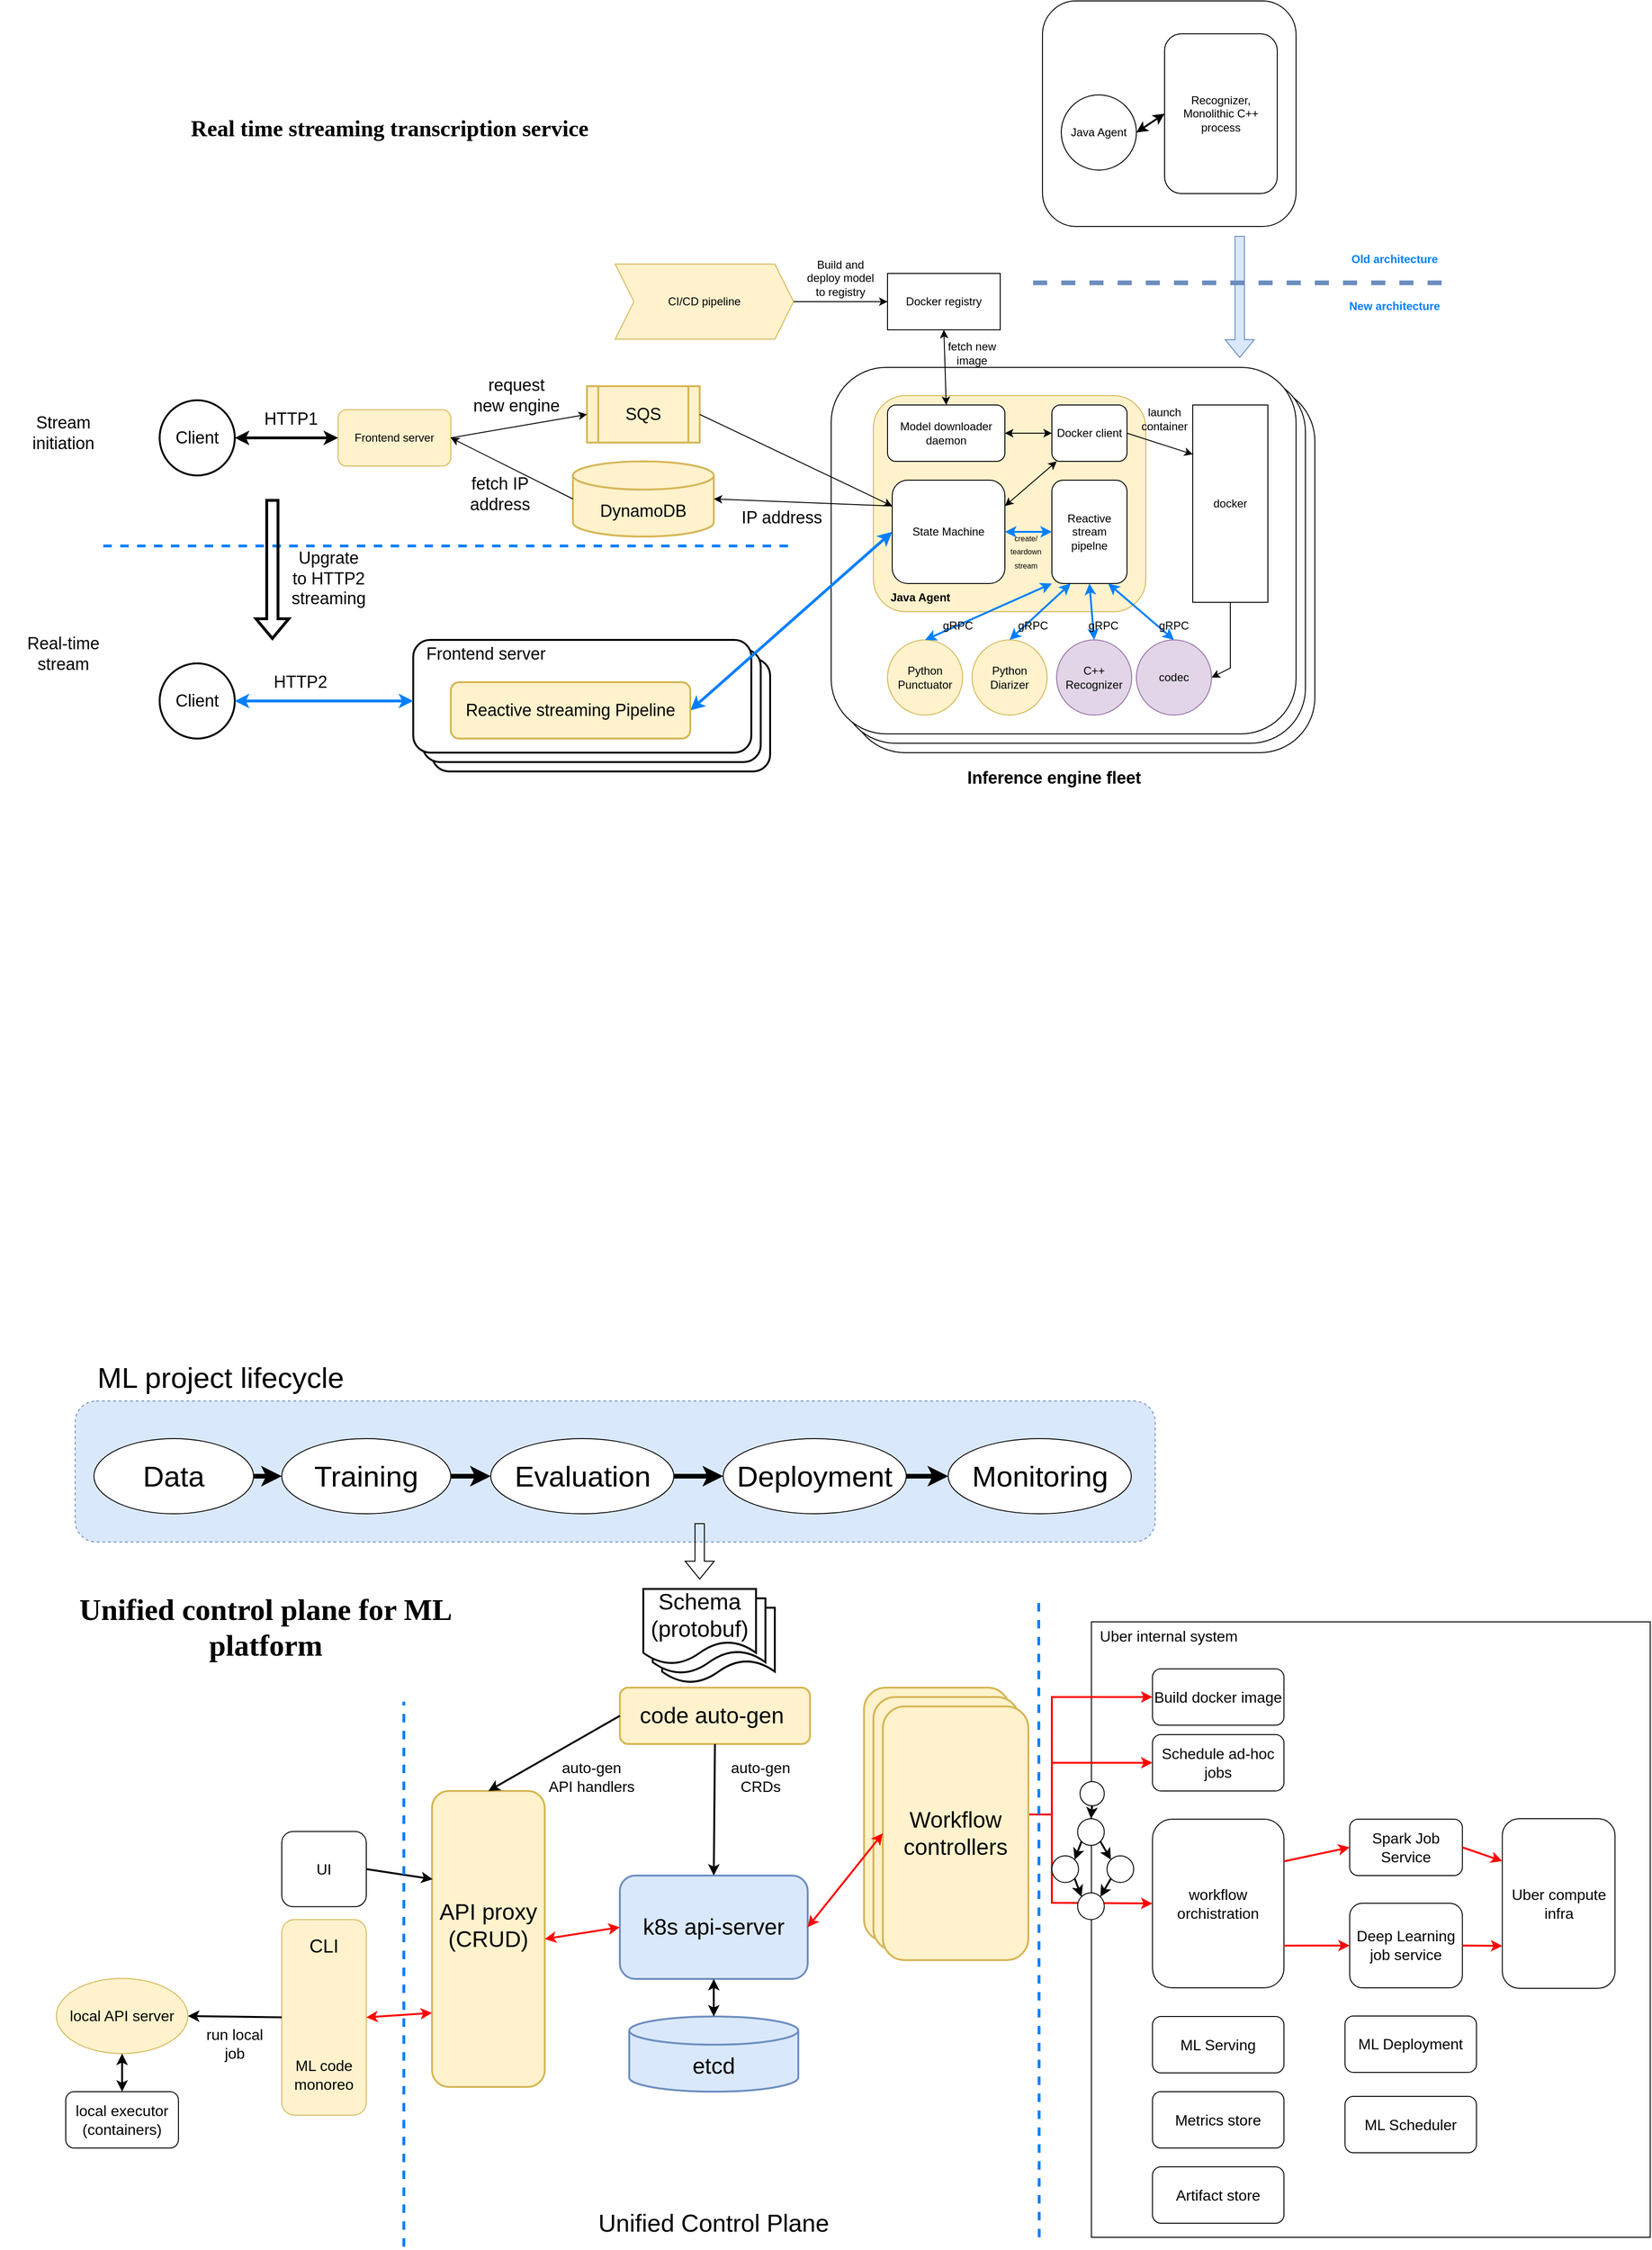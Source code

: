 <mxfile version="16.5.6" type="github">
  <diagram id="EUEqFlCZV4Rz1TmMoUkc" name="Page-1">
    <mxGraphModel dx="2090" dy="1769" grid="1" gridSize="10" guides="1" tooltips="1" connect="1" arrows="1" fold="1" page="1" pageScale="1" pageWidth="850" pageHeight="1100" math="0" shadow="0">
      <root>
        <mxCell id="0" />
        <mxCell id="1" parent="0" />
        <mxCell id="DsPuH-aFZ0U-3nG5a9f1-22" value="" style="rounded=1;whiteSpace=wrap;html=1;fontSize=31;dashed=1;fillColor=#dae8fc;strokeColor=#6c8ebf;" vertex="1" parent="1">
          <mxGeometry x="-440" y="1310" width="1150" height="150" as="geometry" />
        </mxCell>
        <mxCell id="zjX0TIYur_jvpMQG9Fae-106" value="" style="rounded=0;whiteSpace=wrap;html=1;fontSize=16;fontColor=#000000;strokeWidth=1;" parent="1" vertex="1">
          <mxGeometry x="642.12" y="1545" width="595" height="655" as="geometry" />
        </mxCell>
        <mxCell id="zjX0TIYur_jvpMQG9Fae-154" value="Deep Learning job service" style="rounded=1;whiteSpace=wrap;html=1;fontSize=16;fontColor=#000000;strokeWidth=1;" parent="1" vertex="1">
          <mxGeometry x="917.12" y="1844.47" width="120" height="90" as="geometry" />
        </mxCell>
        <mxCell id="zjX0TIYur_jvpMQG9Fae-109" value="workflow orchistration" style="rounded=1;whiteSpace=wrap;html=1;fontSize=16;fontColor=#000000;strokeWidth=1;" parent="1" vertex="1">
          <mxGeometry x="707.12" y="1755" width="140" height="179.47" as="geometry" />
        </mxCell>
        <mxCell id="zjX0TIYur_jvpMQG9Fae-98" value="" style="shape=document;whiteSpace=wrap;html=1;boundedLbl=1;fontSize=24;fontColor=#000000;strokeWidth=2;" parent="1" vertex="1">
          <mxGeometry x="185" y="1530" width="120" height="80" as="geometry" />
        </mxCell>
        <mxCell id="zjX0TIYur_jvpMQG9Fae-96" value="" style="shape=document;whiteSpace=wrap;html=1;boundedLbl=1;fontSize=24;fontColor=#000000;strokeWidth=2;" parent="1" vertex="1">
          <mxGeometry x="175" y="1520" width="120" height="80" as="geometry" />
        </mxCell>
        <mxCell id="zjX0TIYur_jvpMQG9Fae-93" value="" style="rounded=1;whiteSpace=wrap;html=1;fontSize=24;strokeWidth=2;fillColor=#fff2cc;strokeColor=#d6b656;" parent="1" vertex="1">
          <mxGeometry x="140" y="1615" width="202.5" height="60" as="geometry" />
        </mxCell>
        <mxCell id="zjX0TIYur_jvpMQG9Fae-77" value="" style="rounded=1;whiteSpace=wrap;html=1;fontSize=18;fontColor=#000000;strokeWidth=2;" parent="1" vertex="1">
          <mxGeometry x="-60" y="520" width="360" height="120" as="geometry" />
        </mxCell>
        <mxCell id="zjX0TIYur_jvpMQG9Fae-76" value="" style="rounded=1;whiteSpace=wrap;html=1;fontSize=18;fontColor=#000000;strokeWidth=2;" parent="1" vertex="1">
          <mxGeometry x="-70" y="510" width="360" height="120" as="geometry" />
        </mxCell>
        <mxCell id="zjX0TIYur_jvpMQG9Fae-48" value="" style="rounded=1;whiteSpace=wrap;html=1;" parent="1" vertex="1">
          <mxGeometry x="385" y="230" width="495" height="390" as="geometry" />
        </mxCell>
        <mxCell id="zjX0TIYur_jvpMQG9Fae-47" value="" style="rounded=1;whiteSpace=wrap;html=1;" parent="1" vertex="1">
          <mxGeometry x="375" y="220" width="495" height="390" as="geometry" />
        </mxCell>
        <mxCell id="zjX0TIYur_jvpMQG9Fae-21" value="" style="rounded=1;whiteSpace=wrap;html=1;" parent="1" vertex="1">
          <mxGeometry x="365" y="210" width="495" height="390" as="geometry" />
        </mxCell>
        <mxCell id="zjX0TIYur_jvpMQG9Fae-3" value="C++&lt;br&gt;Recognizer" style="ellipse;whiteSpace=wrap;html=1;fillColor=#e1d5e7;strokeColor=#9673a6;" parent="1" vertex="1">
          <mxGeometry x="605" y="500" width="80" height="80" as="geometry" />
        </mxCell>
        <mxCell id="zjX0TIYur_jvpMQG9Fae-4" value="Python&lt;br&gt;Diarizer" style="ellipse;whiteSpace=wrap;html=1;fillColor=#fff2cc;strokeColor=#d6b656;" parent="1" vertex="1">
          <mxGeometry x="515" y="500" width="80" height="80" as="geometry" />
        </mxCell>
        <mxCell id="zjX0TIYur_jvpMQG9Fae-6" value="CI/CD pipeline" style="shape=step;perimeter=stepPerimeter;whiteSpace=wrap;html=1;fixedSize=1;fillColor=#fff2cc;strokeColor=#d6b656;" parent="1" vertex="1">
          <mxGeometry x="135" y="100" width="190" height="80" as="geometry" />
        </mxCell>
        <mxCell id="zjX0TIYur_jvpMQG9Fae-7" value="Docker registry" style="rounded=0;whiteSpace=wrap;html=1;" parent="1" vertex="1">
          <mxGeometry x="425" y="110" width="120" height="60" as="geometry" />
        </mxCell>
        <mxCell id="zjX0TIYur_jvpMQG9Fae-8" value="" style="endArrow=classic;html=1;rounded=0;exitX=1;exitY=0.5;exitDx=0;exitDy=0;entryX=0;entryY=0.5;entryDx=0;entryDy=0;" parent="1" source="zjX0TIYur_jvpMQG9Fae-6" target="zjX0TIYur_jvpMQG9Fae-7" edge="1">
          <mxGeometry width="50" height="50" relative="1" as="geometry">
            <mxPoint x="275" y="460" as="sourcePoint" />
            <mxPoint x="325" y="410" as="targetPoint" />
          </mxGeometry>
        </mxCell>
        <mxCell id="zjX0TIYur_jvpMQG9Fae-9" value="Build and deploy model to registry" style="text;html=1;strokeColor=none;fillColor=none;align=center;verticalAlign=middle;whiteSpace=wrap;rounded=0;" parent="1" vertex="1">
          <mxGeometry x="335" y="100" width="80" height="30" as="geometry" />
        </mxCell>
        <mxCell id="zjX0TIYur_jvpMQG9Fae-10" value="" style="rounded=1;whiteSpace=wrap;html=1;fillColor=#fff2cc;strokeColor=#d6b656;" parent="1" vertex="1">
          <mxGeometry x="410" y="240" width="290" height="230" as="geometry" />
        </mxCell>
        <mxCell id="zjX0TIYur_jvpMQG9Fae-11" value="codec" style="ellipse;whiteSpace=wrap;html=1;fillColor=#e1d5e7;strokeColor=#9673a6;" parent="1" vertex="1">
          <mxGeometry x="690" y="500" width="80" height="80" as="geometry" />
        </mxCell>
        <mxCell id="zjX0TIYur_jvpMQG9Fae-12" value="" style="endArrow=classic;html=1;rounded=0;exitX=0.25;exitY=1;exitDx=0;exitDy=0;entryX=0.5;entryY=0;entryDx=0;entryDy=0;startArrow=classic;startFill=1;strokeColor=#007FFF;strokeWidth=2;" parent="1" source="zjX0TIYur_jvpMQG9Fae-13" target="zjX0TIYur_jvpMQG9Fae-4" edge="1">
          <mxGeometry width="50" height="50" relative="1" as="geometry">
            <mxPoint x="625" y="450" as="sourcePoint" />
            <mxPoint x="400" y="390" as="targetPoint" />
          </mxGeometry>
        </mxCell>
        <mxCell id="zjX0TIYur_jvpMQG9Fae-13" value="Reactive stream pipelne" style="rounded=1;whiteSpace=wrap;html=1;" parent="1" vertex="1">
          <mxGeometry x="600" y="330" width="80" height="110" as="geometry" />
        </mxCell>
        <mxCell id="zjX0TIYur_jvpMQG9Fae-14" value="" style="endArrow=classic;html=1;rounded=0;exitX=0.5;exitY=1;exitDx=0;exitDy=0;entryX=0.5;entryY=0;entryDx=0;entryDy=0;startArrow=classic;startFill=1;strokeColor=#007FFF;strokeWidth=2;" parent="1" source="zjX0TIYur_jvpMQG9Fae-13" target="zjX0TIYur_jvpMQG9Fae-3" edge="1">
          <mxGeometry width="50" height="50" relative="1" as="geometry">
            <mxPoint x="645" y="450" as="sourcePoint" />
            <mxPoint x="400" y="390" as="targetPoint" />
          </mxGeometry>
        </mxCell>
        <mxCell id="zjX0TIYur_jvpMQG9Fae-15" value="" style="endArrow=classic;html=1;rounded=0;exitX=0.75;exitY=1;exitDx=0;exitDy=0;entryX=0.5;entryY=0;entryDx=0;entryDy=0;startArrow=classic;startFill=1;strokeColor=#007FFF;strokeWidth=2;" parent="1" source="zjX0TIYur_jvpMQG9Fae-13" target="zjX0TIYur_jvpMQG9Fae-11" edge="1">
          <mxGeometry width="50" height="50" relative="1" as="geometry">
            <mxPoint x="665" y="450" as="sourcePoint" />
            <mxPoint x="400" y="390" as="targetPoint" />
          </mxGeometry>
        </mxCell>
        <mxCell id="zjX0TIYur_jvpMQG9Fae-16" value="gRPC" style="text;html=1;strokeColor=none;fillColor=none;align=center;verticalAlign=middle;whiteSpace=wrap;rounded=0;" parent="1" vertex="1">
          <mxGeometry x="550" y="470" width="60" height="30" as="geometry" />
        </mxCell>
        <mxCell id="zjX0TIYur_jvpMQG9Fae-17" value="gRPC" style="text;html=1;strokeColor=none;fillColor=none;align=center;verticalAlign=middle;whiteSpace=wrap;rounded=0;" parent="1" vertex="1">
          <mxGeometry x="625" y="470" width="60" height="30" as="geometry" />
        </mxCell>
        <mxCell id="zjX0TIYur_jvpMQG9Fae-18" value="gRPC" style="text;html=1;strokeColor=none;fillColor=none;align=center;verticalAlign=middle;whiteSpace=wrap;rounded=0;" parent="1" vertex="1">
          <mxGeometry x="700" y="470" width="60" height="30" as="geometry" />
        </mxCell>
        <mxCell id="zjX0TIYur_jvpMQG9Fae-19" value="Docker client" style="rounded=1;whiteSpace=wrap;html=1;" parent="1" vertex="1">
          <mxGeometry x="600" y="250" width="80" height="60" as="geometry" />
        </mxCell>
        <mxCell id="zjX0TIYur_jvpMQG9Fae-5" value="Model downloader daemon" style="rounded=1;whiteSpace=wrap;html=1;" parent="1" vertex="1">
          <mxGeometry x="425" y="250" width="125" height="60" as="geometry" />
        </mxCell>
        <mxCell id="zjX0TIYur_jvpMQG9Fae-20" value="" style="endArrow=classic;startArrow=classic;html=1;rounded=0;exitX=0.5;exitY=1;exitDx=0;exitDy=0;entryX=0.5;entryY=0;entryDx=0;entryDy=0;" parent="1" source="zjX0TIYur_jvpMQG9Fae-7" target="zjX0TIYur_jvpMQG9Fae-5" edge="1">
          <mxGeometry width="50" height="50" relative="1" as="geometry">
            <mxPoint x="280" y="380" as="sourcePoint" />
            <mxPoint x="330" y="330" as="targetPoint" />
          </mxGeometry>
        </mxCell>
        <mxCell id="zjX0TIYur_jvpMQG9Fae-22" value="docker" style="rounded=0;whiteSpace=wrap;html=1;" parent="1" vertex="1">
          <mxGeometry x="750" y="250" width="80" height="210" as="geometry" />
        </mxCell>
        <mxCell id="zjX0TIYur_jvpMQG9Fae-23" value="" style="endArrow=classic;html=1;rounded=0;exitX=1;exitY=0.5;exitDx=0;exitDy=0;entryX=0;entryY=0.25;entryDx=0;entryDy=0;" parent="1" source="zjX0TIYur_jvpMQG9Fae-19" target="zjX0TIYur_jvpMQG9Fae-22" edge="1">
          <mxGeometry width="50" height="50" relative="1" as="geometry">
            <mxPoint x="390" y="380" as="sourcePoint" />
            <mxPoint x="440" y="330" as="targetPoint" />
          </mxGeometry>
        </mxCell>
        <mxCell id="zjX0TIYur_jvpMQG9Fae-24" value="State Machine" style="rounded=1;whiteSpace=wrap;html=1;" parent="1" vertex="1">
          <mxGeometry x="430" y="330" width="120" height="110" as="geometry" />
        </mxCell>
        <mxCell id="zjX0TIYur_jvpMQG9Fae-25" value="" style="endArrow=classic;html=1;rounded=0;exitX=0.5;exitY=1;exitDx=0;exitDy=0;entryX=1;entryY=0.5;entryDx=0;entryDy=0;" parent="1" source="zjX0TIYur_jvpMQG9Fae-22" target="zjX0TIYur_jvpMQG9Fae-11" edge="1">
          <mxGeometry width="50" height="50" relative="1" as="geometry">
            <mxPoint x="390" y="500" as="sourcePoint" />
            <mxPoint x="440" y="450" as="targetPoint" />
            <Array as="points">
              <mxPoint x="790" y="530" />
            </Array>
          </mxGeometry>
        </mxCell>
        <mxCell id="zjX0TIYur_jvpMQG9Fae-26" value="fetch new image" style="text;html=1;strokeColor=none;fillColor=none;align=center;verticalAlign=middle;whiteSpace=wrap;rounded=0;" parent="1" vertex="1">
          <mxGeometry x="480" y="180" width="70" height="30" as="geometry" />
        </mxCell>
        <mxCell id="zjX0TIYur_jvpMQG9Fae-28" value="Frontend server" style="rounded=1;whiteSpace=wrap;html=1;fillColor=#fff2cc;strokeColor=#d6b656;" parent="1" vertex="1">
          <mxGeometry x="-160" y="255" width="120" height="60" as="geometry" />
        </mxCell>
        <mxCell id="zjX0TIYur_jvpMQG9Fae-30" value="" style="endArrow=classic;startArrow=classic;html=1;rounded=0;exitX=1;exitY=0.5;exitDx=0;exitDy=0;strokeColor=#007FFF;strokeWidth=2;" parent="1" source="zjX0TIYur_jvpMQG9Fae-24" target="zjX0TIYur_jvpMQG9Fae-13" edge="1">
          <mxGeometry width="50" height="50" relative="1" as="geometry">
            <mxPoint x="390" y="370" as="sourcePoint" />
            <mxPoint x="440" y="320" as="targetPoint" />
          </mxGeometry>
        </mxCell>
        <mxCell id="zjX0TIYur_jvpMQG9Fae-31" value="&lt;font style=&quot;font-size: 8px&quot;&gt;create/&lt;br&gt;teardown stream&lt;/font&gt;" style="text;html=1;strokeColor=none;fillColor=none;align=center;verticalAlign=middle;whiteSpace=wrap;rounded=0;" parent="1" vertex="1">
          <mxGeometry x="555" y="390" width="35" height="30" as="geometry" />
        </mxCell>
        <mxCell id="zjX0TIYur_jvpMQG9Fae-32" value="launch container" style="text;html=1;strokeColor=none;fillColor=none;align=center;verticalAlign=middle;whiteSpace=wrap;rounded=0;fontSize=12;" parent="1" vertex="1">
          <mxGeometry x="690" y="250" width="60" height="30" as="geometry" />
        </mxCell>
        <mxCell id="zjX0TIYur_jvpMQG9Fae-33" value="" style="endArrow=classic;startArrow=classic;html=1;rounded=0;fontSize=12;exitX=1;exitY=0.5;exitDx=0;exitDy=0;entryX=0;entryY=0.5;entryDx=0;entryDy=0;" parent="1" source="zjX0TIYur_jvpMQG9Fae-5" target="zjX0TIYur_jvpMQG9Fae-19" edge="1">
          <mxGeometry width="50" height="50" relative="1" as="geometry">
            <mxPoint x="550" y="390" as="sourcePoint" />
            <mxPoint x="600" y="340" as="targetPoint" />
          </mxGeometry>
        </mxCell>
        <mxCell id="zjX0TIYur_jvpMQG9Fae-34" value="" style="rounded=1;whiteSpace=wrap;html=1;fontSize=12;" parent="1" vertex="1">
          <mxGeometry x="590" y="-180" width="270" height="240" as="geometry" />
        </mxCell>
        <mxCell id="zjX0TIYur_jvpMQG9Fae-35" value="Java Agent" style="ellipse;whiteSpace=wrap;html=1;aspect=fixed;fontSize=12;" parent="1" vertex="1">
          <mxGeometry x="610" y="-80" width="80" height="80" as="geometry" />
        </mxCell>
        <mxCell id="zjX0TIYur_jvpMQG9Fae-36" value="Recognizer, Monolithic C++ process" style="rounded=1;whiteSpace=wrap;html=1;fontSize=12;" parent="1" vertex="1">
          <mxGeometry x="720" y="-145" width="120" height="170" as="geometry" />
        </mxCell>
        <mxCell id="zjX0TIYur_jvpMQG9Fae-37" value="" style="shape=flexArrow;endArrow=classic;html=1;rounded=0;fontSize=12;fillColor=#dae8fc;strokeColor=#6c8ebf;" parent="1" edge="1">
          <mxGeometry width="50" height="50" relative="1" as="geometry">
            <mxPoint x="800" y="70" as="sourcePoint" />
            <mxPoint x="800" y="200" as="targetPoint" />
          </mxGeometry>
        </mxCell>
        <mxCell id="zjX0TIYur_jvpMQG9Fae-38" value="Old architecture" style="text;html=1;strokeColor=none;fillColor=none;align=center;verticalAlign=middle;whiteSpace=wrap;rounded=0;fontSize=12;fontColor=#007FFF;fontStyle=1" parent="1" vertex="1">
          <mxGeometry x="900" y="80" width="130" height="30" as="geometry" />
        </mxCell>
        <mxCell id="zjX0TIYur_jvpMQG9Fae-39" value="" style="endArrow=none;dashed=1;html=1;rounded=0;fontSize=12;fillColor=#dae8fc;strokeColor=#6c8ebf;strokeWidth=5;" parent="1" edge="1">
          <mxGeometry width="50" height="50" relative="1" as="geometry">
            <mxPoint x="580" y="120" as="sourcePoint" />
            <mxPoint x="1030" y="120" as="targetPoint" />
          </mxGeometry>
        </mxCell>
        <mxCell id="zjX0TIYur_jvpMQG9Fae-40" value="New architecture" style="text;html=1;strokeColor=none;fillColor=none;align=center;verticalAlign=middle;whiteSpace=wrap;rounded=0;fontSize=12;fontColor=#007FFF;fontStyle=1" parent="1" vertex="1">
          <mxGeometry x="900" y="130" width="130" height="30" as="geometry" />
        </mxCell>
        <mxCell id="zjX0TIYur_jvpMQG9Fae-43" value="Java Agent" style="text;html=1;strokeColor=none;fillColor=none;align=center;verticalAlign=middle;whiteSpace=wrap;rounded=0;fontSize=12;fontColor=#000000;fontStyle=1" parent="1" vertex="1">
          <mxGeometry x="415" y="440" width="90" height="30" as="geometry" />
        </mxCell>
        <mxCell id="zjX0TIYur_jvpMQG9Fae-44" value="" style="endArrow=classic;startArrow=classic;html=1;rounded=0;fontSize=12;fontColor=#007FFF;strokeWidth=2;exitX=0;exitY=0.5;exitDx=0;exitDy=0;entryX=1;entryY=0.5;entryDx=0;entryDy=0;" parent="1" source="zjX0TIYur_jvpMQG9Fae-36" target="zjX0TIYur_jvpMQG9Fae-35" edge="1">
          <mxGeometry width="50" height="50" relative="1" as="geometry">
            <mxPoint x="300" y="-50" as="sourcePoint" />
            <mxPoint x="350" y="-100" as="targetPoint" />
          </mxGeometry>
        </mxCell>
        <mxCell id="zjX0TIYur_jvpMQG9Fae-45" value="" style="endArrow=classic;startArrow=classic;html=1;rounded=0;fontSize=12;fontColor=#000000;strokeWidth=1;exitX=1;exitY=0.25;exitDx=0;exitDy=0;" parent="1" source="zjX0TIYur_jvpMQG9Fae-24" target="zjX0TIYur_jvpMQG9Fae-19" edge="1">
          <mxGeometry width="50" height="50" relative="1" as="geometry">
            <mxPoint x="630" y="380" as="sourcePoint" />
            <mxPoint x="680" y="330" as="targetPoint" />
          </mxGeometry>
        </mxCell>
        <mxCell id="zjX0TIYur_jvpMQG9Fae-49" value="Inference engine fleet" style="text;html=1;strokeColor=none;fillColor=none;align=center;verticalAlign=middle;whiteSpace=wrap;rounded=0;fontSize=18;fontColor=#000000;strokeWidth=2;fontStyle=1" parent="1" vertex="1">
          <mxGeometry x="435" y="630" width="335" height="33" as="geometry" />
        </mxCell>
        <mxCell id="zjX0TIYur_jvpMQG9Fae-50" value="SQS" style="shape=process;whiteSpace=wrap;html=1;backgroundOutline=1;fontSize=18;strokeWidth=2;fillColor=#fff2cc;strokeColor=#d6b656;" parent="1" vertex="1">
          <mxGeometry x="105" y="230" width="120" height="60" as="geometry" />
        </mxCell>
        <mxCell id="zjX0TIYur_jvpMQG9Fae-51" value="DynamoDB" style="shape=cylinder3;whiteSpace=wrap;html=1;boundedLbl=1;backgroundOutline=1;size=15;fontSize=18;strokeWidth=2;fillColor=#fff2cc;strokeColor=#d6b656;" parent="1" vertex="1">
          <mxGeometry x="90" y="310" width="150" height="80" as="geometry" />
        </mxCell>
        <mxCell id="zjX0TIYur_jvpMQG9Fae-52" value="" style="endArrow=classic;html=1;rounded=0;fontSize=18;fontColor=#000000;strokeWidth=1;exitX=1;exitY=0.5;exitDx=0;exitDy=0;entryX=0;entryY=0.5;entryDx=0;entryDy=0;" parent="1" source="zjX0TIYur_jvpMQG9Fae-28" target="zjX0TIYur_jvpMQG9Fae-50" edge="1">
          <mxGeometry width="50" height="50" relative="1" as="geometry">
            <mxPoint x="410" y="400" as="sourcePoint" />
            <mxPoint x="460" y="350" as="targetPoint" />
          </mxGeometry>
        </mxCell>
        <mxCell id="zjX0TIYur_jvpMQG9Fae-53" value="" style="endArrow=classic;html=1;rounded=0;fontSize=18;fontColor=#000000;strokeWidth=1;exitX=1;exitY=0.5;exitDx=0;exitDy=0;entryX=0;entryY=0.25;entryDx=0;entryDy=0;" parent="1" source="zjX0TIYur_jvpMQG9Fae-50" target="zjX0TIYur_jvpMQG9Fae-24" edge="1">
          <mxGeometry width="50" height="50" relative="1" as="geometry">
            <mxPoint x="210" y="410" as="sourcePoint" />
            <mxPoint x="260" y="360" as="targetPoint" />
          </mxGeometry>
        </mxCell>
        <mxCell id="zjX0TIYur_jvpMQG9Fae-54" value="" style="endArrow=classic;html=1;rounded=0;fontSize=18;fontColor=#000000;strokeWidth=1;exitX=0;exitY=0.25;exitDx=0;exitDy=0;entryX=1;entryY=0.5;entryDx=0;entryDy=0;entryPerimeter=0;" parent="1" source="zjX0TIYur_jvpMQG9Fae-24" target="zjX0TIYur_jvpMQG9Fae-51" edge="1">
          <mxGeometry width="50" height="50" relative="1" as="geometry">
            <mxPoint x="210" y="410" as="sourcePoint" />
            <mxPoint x="260" y="360" as="targetPoint" />
          </mxGeometry>
        </mxCell>
        <mxCell id="zjX0TIYur_jvpMQG9Fae-55" value="" style="endArrow=classic;html=1;rounded=0;fontSize=18;fontColor=#000000;strokeWidth=1;exitX=0;exitY=0.5;exitDx=0;exitDy=0;exitPerimeter=0;entryX=1;entryY=0.5;entryDx=0;entryDy=0;" parent="1" source="zjX0TIYur_jvpMQG9Fae-51" target="zjX0TIYur_jvpMQG9Fae-28" edge="1">
          <mxGeometry width="50" height="50" relative="1" as="geometry">
            <mxPoint x="410" y="400" as="sourcePoint" />
            <mxPoint x="460" y="350" as="targetPoint" />
          </mxGeometry>
        </mxCell>
        <mxCell id="zjX0TIYur_jvpMQG9Fae-56" value="request new engine" style="text;html=1;strokeColor=none;fillColor=none;align=center;verticalAlign=middle;whiteSpace=wrap;rounded=0;fontSize=18;fontColor=#000000;" parent="1" vertex="1">
          <mxGeometry x="-20" y="225" width="100" height="30" as="geometry" />
        </mxCell>
        <mxCell id="zjX0TIYur_jvpMQG9Fae-57" value="IP address" style="text;html=1;strokeColor=none;fillColor=none;align=center;verticalAlign=middle;whiteSpace=wrap;rounded=0;fontSize=18;fontColor=#000000;" parent="1" vertex="1">
          <mxGeometry x="260" y="355" width="105" height="30" as="geometry" />
        </mxCell>
        <mxCell id="zjX0TIYur_jvpMQG9Fae-58" value="fetch IP address" style="text;html=1;strokeColor=none;fillColor=none;align=center;verticalAlign=middle;whiteSpace=wrap;rounded=0;fontSize=18;fontColor=#000000;" parent="1" vertex="1">
          <mxGeometry x="-40" y="330" width="105" height="30" as="geometry" />
        </mxCell>
        <mxCell id="zjX0TIYur_jvpMQG9Fae-59" value="" style="rounded=1;whiteSpace=wrap;html=1;fontSize=18;fontColor=#000000;strokeWidth=2;" parent="1" vertex="1">
          <mxGeometry x="-80" y="500" width="360" height="120" as="geometry" />
        </mxCell>
        <mxCell id="zjX0TIYur_jvpMQG9Fae-60" value="" style="endArrow=none;dashed=1;html=1;rounded=0;fontSize=18;fontColor=#000000;strokeWidth=3;strokeColor=#007FFF;" parent="1" edge="1">
          <mxGeometry width="50" height="50" relative="1" as="geometry">
            <mxPoint x="-410" y="400" as="sourcePoint" />
            <mxPoint x="320" y="400" as="targetPoint" />
          </mxGeometry>
        </mxCell>
        <mxCell id="zjX0TIYur_jvpMQG9Fae-62" value="Stream &lt;br&gt;initiation" style="text;html=1;strokeColor=none;fillColor=none;align=center;verticalAlign=middle;whiteSpace=wrap;rounded=0;fontSize=18;fontColor=#000000;" parent="1" vertex="1">
          <mxGeometry x="-520" y="265" width="135" height="30" as="geometry" />
        </mxCell>
        <mxCell id="zjX0TIYur_jvpMQG9Fae-63" value="Real-time stream" style="text;html=1;strokeColor=none;fillColor=none;align=center;verticalAlign=middle;whiteSpace=wrap;rounded=0;fontSize=18;fontColor=#000000;" parent="1" vertex="1">
          <mxGeometry x="-520" y="500" width="135" height="30" as="geometry" />
        </mxCell>
        <mxCell id="zjX0TIYur_jvpMQG9Fae-64" value="" style="endArrow=classic;startArrow=classic;html=1;rounded=0;fontSize=18;fontColor=#000000;strokeColor=#000000;strokeWidth=3;exitX=0;exitY=0.5;exitDx=0;exitDy=0;" parent="1" source="zjX0TIYur_jvpMQG9Fae-28" target="zjX0TIYur_jvpMQG9Fae-65" edge="1">
          <mxGeometry width="50" height="50" relative="1" as="geometry">
            <mxPoint x="60" y="490" as="sourcePoint" />
            <mxPoint x="-210" y="285" as="targetPoint" />
          </mxGeometry>
        </mxCell>
        <mxCell id="zjX0TIYur_jvpMQG9Fae-65" value="Client" style="ellipse;whiteSpace=wrap;html=1;aspect=fixed;fontSize=18;fontColor=#000000;strokeWidth=2;" parent="1" vertex="1">
          <mxGeometry x="-350" y="245" width="80" height="80" as="geometry" />
        </mxCell>
        <mxCell id="zjX0TIYur_jvpMQG9Fae-66" value="HTTP1" style="text;html=1;strokeColor=none;fillColor=none;align=center;verticalAlign=middle;whiteSpace=wrap;rounded=0;fontSize=18;fontColor=#000000;" parent="1" vertex="1">
          <mxGeometry x="-240" y="250" width="60" height="30" as="geometry" />
        </mxCell>
        <mxCell id="zjX0TIYur_jvpMQG9Fae-67" value="" style="shape=flexArrow;endArrow=classic;html=1;rounded=0;fontSize=18;fontColor=#000000;strokeColor=#000000;strokeWidth=3;" parent="1" edge="1">
          <mxGeometry width="50" height="50" relative="1" as="geometry">
            <mxPoint x="-230" y="350" as="sourcePoint" />
            <mxPoint x="-230" y="500" as="targetPoint" />
          </mxGeometry>
        </mxCell>
        <mxCell id="zjX0TIYur_jvpMQG9Fae-68" value="Client" style="ellipse;whiteSpace=wrap;html=1;aspect=fixed;fontSize=18;fontColor=#000000;strokeWidth=2;" parent="1" vertex="1">
          <mxGeometry x="-350" y="525" width="80" height="80" as="geometry" />
        </mxCell>
        <mxCell id="zjX0TIYur_jvpMQG9Fae-69" value="" style="endArrow=classic;startArrow=classic;html=1;rounded=0;fontSize=18;fontColor=#000000;strokeColor=#007FFF;strokeWidth=3;exitX=1;exitY=0.5;exitDx=0;exitDy=0;" parent="1" source="zjX0TIYur_jvpMQG9Fae-68" edge="1">
          <mxGeometry width="50" height="50" relative="1" as="geometry">
            <mxPoint x="60" y="490" as="sourcePoint" />
            <mxPoint x="-80" y="565" as="targetPoint" />
          </mxGeometry>
        </mxCell>
        <mxCell id="zjX0TIYur_jvpMQG9Fae-70" value="HTTP2" style="text;html=1;strokeColor=none;fillColor=none;align=center;verticalAlign=middle;whiteSpace=wrap;rounded=0;fontSize=18;fontColor=#000000;" parent="1" vertex="1">
          <mxGeometry x="-230" y="530" width="60" height="30" as="geometry" />
        </mxCell>
        <mxCell id="zjX0TIYur_jvpMQG9Fae-71" value="Upgrate to HTTP2 streaming" style="text;html=1;strokeColor=none;fillColor=none;align=center;verticalAlign=middle;whiteSpace=wrap;rounded=0;fontSize=18;fontColor=#000000;" parent="1" vertex="1">
          <mxGeometry x="-200" y="420" width="60" height="30" as="geometry" />
        </mxCell>
        <mxCell id="zjX0TIYur_jvpMQG9Fae-73" value="" style="endArrow=classic;startArrow=classic;html=1;rounded=0;fontSize=18;fontColor=#000000;strokeColor=#007FFF;strokeWidth=3;exitX=1;exitY=0.5;exitDx=0;exitDy=0;entryX=0;entryY=0.5;entryDx=0;entryDy=0;" parent="1" source="zjX0TIYur_jvpMQG9Fae-74" target="zjX0TIYur_jvpMQG9Fae-24" edge="1">
          <mxGeometry width="50" height="50" relative="1" as="geometry">
            <mxPoint x="10" y="460" as="sourcePoint" />
            <mxPoint x="60" y="410" as="targetPoint" />
          </mxGeometry>
        </mxCell>
        <mxCell id="zjX0TIYur_jvpMQG9Fae-74" value="Reactive streaming Pipeline" style="rounded=1;whiteSpace=wrap;html=1;fontSize=18;strokeWidth=2;fillColor=#fff2cc;strokeColor=#d6b656;" parent="1" vertex="1">
          <mxGeometry x="-40" y="545" width="255" height="60" as="geometry" />
        </mxCell>
        <mxCell id="zjX0TIYur_jvpMQG9Fae-75" value="Frontend server" style="text;html=1;strokeColor=none;fillColor=none;align=center;verticalAlign=middle;whiteSpace=wrap;rounded=0;fontSize=18;fontColor=#000000;" parent="1" vertex="1">
          <mxGeometry x="-70" y="500" width="135" height="30" as="geometry" />
        </mxCell>
        <mxCell id="zjX0TIYur_jvpMQG9Fae-79" value="Python&lt;br&gt;Punctuator" style="ellipse;whiteSpace=wrap;html=1;fillColor=#fff2cc;strokeColor=#d6b656;" parent="1" vertex="1">
          <mxGeometry x="425" y="500" width="80" height="80" as="geometry" />
        </mxCell>
        <mxCell id="zjX0TIYur_jvpMQG9Fae-80" value="" style="endArrow=classic;html=1;rounded=0;exitX=0;exitY=1;exitDx=0;exitDy=0;entryX=0.5;entryY=0;entryDx=0;entryDy=0;startArrow=classic;startFill=1;strokeColor=#007FFF;strokeWidth=2;" parent="1" source="zjX0TIYur_jvpMQG9Fae-13" target="zjX0TIYur_jvpMQG9Fae-79" edge="1">
          <mxGeometry width="50" height="50" relative="1" as="geometry">
            <mxPoint x="630" y="450" as="sourcePoint" />
            <mxPoint x="545.0" y="510" as="targetPoint" />
          </mxGeometry>
        </mxCell>
        <mxCell id="zjX0TIYur_jvpMQG9Fae-82" value="gRPC" style="text;html=1;strokeColor=none;fillColor=none;align=center;verticalAlign=middle;whiteSpace=wrap;rounded=0;" parent="1" vertex="1">
          <mxGeometry x="470" y="470" width="60" height="30" as="geometry" />
        </mxCell>
        <mxCell id="zjX0TIYur_jvpMQG9Fae-83" value="&lt;span id=&quot;docs-internal-guid-1835c72e-7fff-a9db-5ae2-24a109cde7ad&quot; style=&quot;font-size: 24px;&quot;&gt;&lt;p dir=&quot;ltr&quot; style=&quot;line-height: 1.2; margin-top: 0pt; margin-bottom: 0pt; font-size: 24px;&quot;&gt;&lt;span style=&quot;font-size: 24px; font-family: impact; background-color: transparent; font-weight: 700; vertical-align: baseline;&quot;&gt;Real time streaming transcription service&lt;/span&gt;&lt;/p&gt;&lt;div style=&quot;font-size: 24px;&quot;&gt;&lt;span style=&quot;font-size: 24px; font-family: impact; background-color: transparent; font-weight: 700; vertical-align: baseline;&quot;&gt;&lt;br style=&quot;font-size: 24px;&quot;&gt;&lt;/span&gt;&lt;/div&gt;&lt;/span&gt;" style="text;html=1;strokeColor=none;fillColor=none;align=center;verticalAlign=middle;whiteSpace=wrap;rounded=0;fontSize=24;fontColor=#000000;" parent="1" vertex="1">
          <mxGeometry x="-345" y="-70" width="480" height="80" as="geometry" />
        </mxCell>
        <mxCell id="zjX0TIYur_jvpMQG9Fae-84" value="k8s api-server" style="rounded=1;whiteSpace=wrap;html=1;fontSize=24;strokeWidth=2;fillColor=#dae8fc;strokeColor=#6c8ebf;" parent="1" vertex="1">
          <mxGeometry x="140" y="1815" width="200" height="110" as="geometry" />
        </mxCell>
        <mxCell id="zjX0TIYur_jvpMQG9Fae-85" value="&lt;span id=&quot;docs-internal-guid-1835c72e-7fff-a9db-5ae2-24a109cde7ad&quot; style=&quot;font-size: 32px;&quot;&gt;&lt;p dir=&quot;ltr&quot; style=&quot;line-height: 1.2; margin-top: 0pt; margin-bottom: 0pt; font-size: 32px;&quot;&gt;&lt;span style=&quot;font-size: 32px; font-family: impact; background-color: transparent; font-weight: 700; vertical-align: baseline;&quot;&gt;Unified control plane for ML platform&lt;/span&gt;&lt;/p&gt;&lt;div style=&quot;font-size: 32px;&quot;&gt;&lt;span style=&quot;font-size: 32px; font-family: impact; background-color: transparent; font-weight: 700; vertical-align: baseline;&quot;&gt;&lt;br style=&quot;font-size: 32px;&quot;&gt;&lt;/span&gt;&lt;/div&gt;&lt;/span&gt;" style="text;html=1;strokeColor=none;fillColor=none;align=center;verticalAlign=middle;whiteSpace=wrap;rounded=0;fontSize=32;fontColor=#000000;" parent="1" vertex="1">
          <mxGeometry x="-477.5" y="1530" width="480" height="80" as="geometry" />
        </mxCell>
        <mxCell id="zjX0TIYur_jvpMQG9Fae-86" value="etcd" style="shape=cylinder3;whiteSpace=wrap;html=1;boundedLbl=1;backgroundOutline=1;size=15;fontSize=24;strokeWidth=2;fillColor=#dae8fc;strokeColor=#6c8ebf;" parent="1" vertex="1">
          <mxGeometry x="150" y="1965" width="180" height="80" as="geometry" />
        </mxCell>
        <mxCell id="zjX0TIYur_jvpMQG9Fae-87" value="" style="endArrow=classic;startArrow=classic;html=1;rounded=0;fontSize=24;fontColor=#000000;strokeColor=#000000;strokeWidth=2;exitX=0.5;exitY=0;exitDx=0;exitDy=0;exitPerimeter=0;entryX=0.5;entryY=1;entryDx=0;entryDy=0;" parent="1" source="zjX0TIYur_jvpMQG9Fae-86" target="zjX0TIYur_jvpMQG9Fae-84" edge="1">
          <mxGeometry width="50" height="50" relative="1" as="geometry">
            <mxPoint x="110" y="1655" as="sourcePoint" />
            <mxPoint x="160" y="1605" as="targetPoint" />
          </mxGeometry>
        </mxCell>
        <mxCell id="zjX0TIYur_jvpMQG9Fae-88" value="API proxy&lt;br&gt;(CRUD)&lt;br&gt;&lt;span style=&quot;color: rgba(0 , 0 , 0 , 0) ; font-family: monospace ; font-size: 0px&quot;&gt;%3CmxGraphModel%3E%3Croot%3E%3CmxCell%20id%3D%220%22%2F%3E%3CmxCell%20id%3D%221%22%20parent%3D%220%22%2F%3E%3CmxCell%20id%3D%222%22%20value%3D%22CRUD%22%20style%3D%22text%3Bhtml%3D1%3BstrokeColor%3Dnone%3BfillColor%3Dnone%3Balign%3Dcenter%3BverticalAlign%3Dmiddle%3BwhiteSpace%3Dwrap%3Brounded%3D0%3BfontSize%3D16%3BfontColor%3D%23000000%3BfontStyle%3D0%22%20vertex%3D%221%22%20parent%3D%221%22%3E%3CmxGeometry%20x%3D%22-170%22%20y%3D%221916.31%22%20width%3D%22160%22%20height%3D%2230%22%20as%3D%22geometry%22%2F%3E%3C%2FmxCell%3E%3C%2Froot%3E%3C%2FmxGraphModel%3E&lt;/span&gt;" style="rounded=1;whiteSpace=wrap;html=1;fontSize=24;strokeWidth=2;fillColor=#fff2cc;strokeColor=#d6b656;" parent="1" vertex="1">
          <mxGeometry x="-60" y="1725" width="120" height="315" as="geometry" />
        </mxCell>
        <mxCell id="zjX0TIYur_jvpMQG9Fae-89" value="" style="endArrow=classic;startArrow=classic;html=1;rounded=0;fontSize=24;fontColor=#000000;strokeColor=#FF0000;strokeWidth=2;exitX=1;exitY=0.5;exitDx=0;exitDy=0;entryX=0;entryY=0.5;entryDx=0;entryDy=0;" parent="1" source="zjX0TIYur_jvpMQG9Fae-88" target="zjX0TIYur_jvpMQG9Fae-84" edge="1">
          <mxGeometry width="50" height="50" relative="1" as="geometry">
            <mxPoint x="110" y="1655" as="sourcePoint" />
            <mxPoint x="160" y="1605" as="targetPoint" />
          </mxGeometry>
        </mxCell>
        <mxCell id="zjX0TIYur_jvpMQG9Fae-90" value="Schema (protobuf)" style="shape=document;whiteSpace=wrap;html=1;boundedLbl=1;fontSize=24;fontColor=#000000;strokeWidth=2;" parent="1" vertex="1">
          <mxGeometry x="165" y="1510" width="120" height="80" as="geometry" />
        </mxCell>
        <mxCell id="zjX0TIYur_jvpMQG9Fae-92" value="code auto-gen" style="text;html=1;strokeColor=none;fillColor=none;align=center;verticalAlign=middle;whiteSpace=wrap;rounded=0;fontSize=24;fontColor=#000000;" parent="1" vertex="1">
          <mxGeometry x="152.5" y="1630" width="170" height="30" as="geometry" />
        </mxCell>
        <mxCell id="zjX0TIYur_jvpMQG9Fae-99" value="" style="endArrow=classic;html=1;rounded=0;fontSize=24;fontColor=#000000;strokeColor=#000000;strokeWidth=2;exitX=0;exitY=0.5;exitDx=0;exitDy=0;entryX=0.5;entryY=0;entryDx=0;entryDy=0;" parent="1" source="zjX0TIYur_jvpMQG9Fae-93" target="zjX0TIYur_jvpMQG9Fae-88" edge="1">
          <mxGeometry width="50" height="50" relative="1" as="geometry">
            <mxPoint x="-30" y="1775" as="sourcePoint" />
            <mxPoint x="20" y="1725" as="targetPoint" />
          </mxGeometry>
        </mxCell>
        <mxCell id="zjX0TIYur_jvpMQG9Fae-100" value="" style="endArrow=classic;html=1;rounded=0;fontSize=24;fontColor=#000000;strokeColor=#000000;strokeWidth=2;exitX=0.5;exitY=1;exitDx=0;exitDy=0;entryX=0.5;entryY=0;entryDx=0;entryDy=0;" parent="1" source="zjX0TIYur_jvpMQG9Fae-93" target="zjX0TIYur_jvpMQG9Fae-84" edge="1">
          <mxGeometry width="50" height="50" relative="1" as="geometry">
            <mxPoint x="-30" y="1775" as="sourcePoint" />
            <mxPoint x="20" y="1725" as="targetPoint" />
          </mxGeometry>
        </mxCell>
        <mxCell id="zjX0TIYur_jvpMQG9Fae-101" value="auto-gen &lt;br&gt;API handlers" style="text;html=1;strokeColor=none;fillColor=none;align=center;verticalAlign=middle;whiteSpace=wrap;rounded=0;fontSize=16;fontColor=#000000;strokeWidth=0;" parent="1" vertex="1">
          <mxGeometry x="20" y="1695" width="180" height="30" as="geometry" />
        </mxCell>
        <mxCell id="zjX0TIYur_jvpMQG9Fae-102" value="auto-gen &lt;br&gt;CRDs" style="text;html=1;strokeColor=none;fillColor=none;align=center;verticalAlign=middle;whiteSpace=wrap;rounded=0;fontSize=16;fontColor=#000000;strokeWidth=0;" parent="1" vertex="1">
          <mxGeometry x="200" y="1695" width="180" height="30" as="geometry" />
        </mxCell>
        <mxCell id="zjX0TIYur_jvpMQG9Fae-104" value="Workflow&lt;br&gt;controllers" style="rounded=1;whiteSpace=wrap;html=1;fontSize=24;strokeWidth=2;fillColor=#fff2cc;strokeColor=#d6b656;" parent="1" vertex="1">
          <mxGeometry x="400" y="1615" width="155" height="270" as="geometry" />
        </mxCell>
        <mxCell id="zjX0TIYur_jvpMQG9Fae-107" value="Build docker image" style="rounded=1;whiteSpace=wrap;html=1;fontSize=16;fontColor=#000000;strokeWidth=1;" parent="1" vertex="1">
          <mxGeometry x="707.12" y="1595" width="140" height="60" as="geometry" />
        </mxCell>
        <mxCell id="zjX0TIYur_jvpMQG9Fae-108" value="Schedule ad-hoc jobs" style="rounded=1;whiteSpace=wrap;html=1;fontSize=16;fontColor=#000000;strokeWidth=1;" parent="1" vertex="1">
          <mxGeometry x="707.12" y="1665" width="140" height="60" as="geometry" />
        </mxCell>
        <mxCell id="zjX0TIYur_jvpMQG9Fae-110" value="Uber internal system" style="text;html=1;strokeColor=none;fillColor=none;align=center;verticalAlign=middle;whiteSpace=wrap;rounded=0;fontSize=16;fontColor=#000000;" parent="1" vertex="1">
          <mxGeometry x="642.12" y="1545" width="165" height="30" as="geometry" />
        </mxCell>
        <mxCell id="zjX0TIYur_jvpMQG9Fae-111" value="" style="rounded=1;whiteSpace=wrap;html=1;fontSize=16;strokeWidth=1;fillColor=#fff2cc;strokeColor=#d6b656;" parent="1" vertex="1">
          <mxGeometry x="-220" y="1861.84" width="90" height="208.16" as="geometry" />
        </mxCell>
        <mxCell id="zjX0TIYur_jvpMQG9Fae-112" value="UI" style="rounded=1;whiteSpace=wrap;html=1;fontSize=16;fontColor=#000000;strokeWidth=1;" parent="1" vertex="1">
          <mxGeometry x="-220" y="1768.16" width="90" height="80" as="geometry" />
        </mxCell>
        <mxCell id="zjX0TIYur_jvpMQG9Fae-115" value="" style="endArrow=classic;html=1;rounded=0;fontSize=16;fontColor=#000000;strokeColor=#000000;strokeWidth=2;exitX=1;exitY=0.5;exitDx=0;exitDy=0;entryX=0.006;entryY=0.298;entryDx=0;entryDy=0;entryPerimeter=0;" parent="1" source="zjX0TIYur_jvpMQG9Fae-112" target="zjX0TIYur_jvpMQG9Fae-88" edge="1">
          <mxGeometry width="50" height="50" relative="1" as="geometry">
            <mxPoint x="30" y="1965" as="sourcePoint" />
            <mxPoint x="80" y="1915" as="targetPoint" />
          </mxGeometry>
        </mxCell>
        <mxCell id="zjX0TIYur_jvpMQG9Fae-145" value="" style="endArrow=classic;html=1;rounded=0;fontSize=16;fontColor=#000000;strokeColor=#FF0000;strokeWidth=2;exitX=1;exitY=0.5;exitDx=0;exitDy=0;entryX=0;entryY=0.5;entryDx=0;entryDy=0;" parent="1" source="zjX0TIYur_jvpMQG9Fae-104" target="zjX0TIYur_jvpMQG9Fae-109" edge="1">
          <mxGeometry width="50" height="50" relative="1" as="geometry">
            <mxPoint x="580" y="2005" as="sourcePoint" />
            <mxPoint x="630" y="1955" as="targetPoint" />
            <Array as="points">
              <mxPoint x="600" y="1750" />
              <mxPoint x="600" y="1844" />
            </Array>
          </mxGeometry>
        </mxCell>
        <mxCell id="zjX0TIYur_jvpMQG9Fae-131" value="" style="ellipse;whiteSpace=wrap;html=1;aspect=fixed;fontSize=16;fontColor=#000000;strokeWidth=1;container=0;" parent="1" vertex="1">
          <mxGeometry x="627.391" y="1754.474" width="28.421" height="28.421" as="geometry" />
        </mxCell>
        <mxCell id="zjX0TIYur_jvpMQG9Fae-132" value="" style="ellipse;whiteSpace=wrap;html=1;aspect=fixed;fontSize=16;fontColor=#000000;strokeWidth=1;container=0;" parent="1" vertex="1">
          <mxGeometry x="600" y="1793.947" width="28.421" height="28.421" as="geometry" />
        </mxCell>
        <mxCell id="zjX0TIYur_jvpMQG9Fae-133" value="" style="ellipse;whiteSpace=wrap;html=1;aspect=fixed;fontSize=16;fontColor=#000000;strokeWidth=1;container=0;" parent="1" vertex="1">
          <mxGeometry x="658.696" y="1793.947" width="28.421" height="28.421" as="geometry" />
        </mxCell>
        <mxCell id="zjX0TIYur_jvpMQG9Fae-134" value="" style="ellipse;whiteSpace=wrap;html=1;aspect=fixed;fontSize=16;fontColor=#000000;strokeWidth=1;container=0;" parent="1" vertex="1">
          <mxGeometry x="630" y="1715" width="25.81" height="25.81" as="geometry" />
        </mxCell>
        <mxCell id="zjX0TIYur_jvpMQG9Fae-135" value="" style="ellipse;whiteSpace=wrap;html=1;aspect=fixed;fontSize=16;fontColor=#000000;strokeWidth=1;container=0;" parent="1" vertex="1">
          <mxGeometry x="627.391" y="1833.421" width="28.421" height="28.421" as="geometry" />
        </mxCell>
        <mxCell id="zjX0TIYur_jvpMQG9Fae-136" value="" style="endArrow=classic;html=1;rounded=0;fontSize=16;fontColor=#000000;strokeColor=#000000;strokeWidth=2;exitX=0.5;exitY=1;exitDx=0;exitDy=0;entryX=0.5;entryY=0;entryDx=0;entryDy=0;" parent="1" source="zjX0TIYur_jvpMQG9Fae-134" target="zjX0TIYur_jvpMQG9Fae-131" edge="1">
          <mxGeometry width="50" height="50" relative="1" as="geometry">
            <mxPoint x="666.522" y="1711.053" as="sourcePoint" />
            <mxPoint x="686.087" y="1691.316" as="targetPoint" />
          </mxGeometry>
        </mxCell>
        <mxCell id="zjX0TIYur_jvpMQG9Fae-137" value="" style="endArrow=classic;html=1;rounded=0;fontSize=16;fontColor=#000000;strokeColor=#000000;strokeWidth=2;exitX=1;exitY=1;exitDx=0;exitDy=0;entryX=0;entryY=0;entryDx=0;entryDy=0;" parent="1" source="zjX0TIYur_jvpMQG9Fae-131" target="zjX0TIYur_jvpMQG9Fae-133" edge="1">
          <mxGeometry width="50" height="50" relative="1" as="geometry">
            <mxPoint x="666.522" y="1711.053" as="sourcePoint" />
            <mxPoint x="686.087" y="1691.316" as="targetPoint" />
          </mxGeometry>
        </mxCell>
        <mxCell id="zjX0TIYur_jvpMQG9Fae-138" value="" style="endArrow=classic;html=1;rounded=0;fontSize=16;fontColor=#000000;strokeColor=#000000;strokeWidth=2;exitX=0;exitY=1;exitDx=0;exitDy=0;entryX=1;entryY=0;entryDx=0;entryDy=0;" parent="1" source="zjX0TIYur_jvpMQG9Fae-131" target="zjX0TIYur_jvpMQG9Fae-132" edge="1">
          <mxGeometry width="50" height="50" relative="1" as="geometry">
            <mxPoint x="666.522" y="1711.053" as="sourcePoint" />
            <mxPoint x="686.087" y="1691.316" as="targetPoint" />
          </mxGeometry>
        </mxCell>
        <mxCell id="zjX0TIYur_jvpMQG9Fae-139" value="" style="endArrow=classic;html=1;rounded=0;fontSize=16;fontColor=#000000;strokeColor=#000000;strokeWidth=2;exitX=0;exitY=1;exitDx=0;exitDy=0;entryX=1;entryY=0;entryDx=0;entryDy=0;" parent="1" source="zjX0TIYur_jvpMQG9Fae-133" target="zjX0TIYur_jvpMQG9Fae-135" edge="1">
          <mxGeometry width="50" height="50" relative="1" as="geometry">
            <mxPoint x="666.522" y="1711.053" as="sourcePoint" />
            <mxPoint x="686.087" y="1691.316" as="targetPoint" />
          </mxGeometry>
        </mxCell>
        <mxCell id="zjX0TIYur_jvpMQG9Fae-140" value="" style="endArrow=classic;html=1;rounded=0;fontSize=16;fontColor=#000000;strokeColor=#000000;strokeWidth=2;exitX=1;exitY=1;exitDx=0;exitDy=0;entryX=0;entryY=0;entryDx=0;entryDy=0;" parent="1" source="zjX0TIYur_jvpMQG9Fae-132" target="zjX0TIYur_jvpMQG9Fae-135" edge="1">
          <mxGeometry width="50" height="50" relative="1" as="geometry">
            <mxPoint x="666.522" y="1711.053" as="sourcePoint" />
            <mxPoint x="686.087" y="1691.316" as="targetPoint" />
          </mxGeometry>
        </mxCell>
        <mxCell id="zjX0TIYur_jvpMQG9Fae-146" value="" style="endArrow=classic;startArrow=classic;html=1;rounded=0;fontSize=16;fontColor=#000000;strokeColor=#FF0000;strokeWidth=2;exitX=1;exitY=0.5;exitDx=0;exitDy=0;entryX=0;entryY=0.75;entryDx=0;entryDy=0;" parent="1" source="zjX0TIYur_jvpMQG9Fae-111" target="zjX0TIYur_jvpMQG9Fae-88" edge="1">
          <mxGeometry width="50" height="50" relative="1" as="geometry">
            <mxPoint x="280" y="1965" as="sourcePoint" />
            <mxPoint x="330" y="1915" as="targetPoint" />
          </mxGeometry>
        </mxCell>
        <mxCell id="zjX0TIYur_jvpMQG9Fae-150" value="" style="endArrow=classic;html=1;rounded=0;fontSize=16;fontColor=#000000;strokeColor=#FF0000;strokeWidth=2;entryX=0;entryY=0.5;entryDx=0;entryDy=0;exitX=1;exitY=0.5;exitDx=0;exitDy=0;" parent="1" source="zjX0TIYur_jvpMQG9Fae-104" target="zjX0TIYur_jvpMQG9Fae-108" edge="1">
          <mxGeometry width="50" height="50" relative="1" as="geometry">
            <mxPoint x="560" y="1755" as="sourcePoint" />
            <mxPoint x="640" y="1815" as="targetPoint" />
            <Array as="points">
              <mxPoint x="600" y="1750" />
              <mxPoint x="600" y="1695" />
            </Array>
          </mxGeometry>
        </mxCell>
        <mxCell id="zjX0TIYur_jvpMQG9Fae-151" value="" style="endArrow=classic;html=1;rounded=0;fontSize=16;fontColor=#000000;strokeColor=#FF0000;strokeWidth=2;entryX=0;entryY=0.5;entryDx=0;entryDy=0;exitX=1;exitY=0.5;exitDx=0;exitDy=0;" parent="1" source="zjX0TIYur_jvpMQG9Fae-104" target="zjX0TIYur_jvpMQG9Fae-107" edge="1">
          <mxGeometry width="50" height="50" relative="1" as="geometry">
            <mxPoint x="560" y="1745" as="sourcePoint" />
            <mxPoint x="700" y="1705" as="targetPoint" />
            <Array as="points">
              <mxPoint x="600" y="1750" />
              <mxPoint x="600" y="1625" />
            </Array>
          </mxGeometry>
        </mxCell>
        <mxCell id="zjX0TIYur_jvpMQG9Fae-153" value="Spark Job Service" style="rounded=1;whiteSpace=wrap;html=1;fontSize=16;fontColor=#000000;strokeWidth=1;" parent="1" vertex="1">
          <mxGeometry x="917.12" y="1755" width="120" height="60" as="geometry" />
        </mxCell>
        <mxCell id="zjX0TIYur_jvpMQG9Fae-155" value="Uber compute infra" style="rounded=1;whiteSpace=wrap;html=1;fontSize=16;fontColor=#000000;strokeWidth=1;" parent="1" vertex="1">
          <mxGeometry x="1079.62" y="1754.47" width="120" height="180.53" as="geometry" />
        </mxCell>
        <mxCell id="zjX0TIYur_jvpMQG9Fae-157" value="" style="endArrow=classic;html=1;rounded=0;fontSize=16;fontColor=#000000;strokeColor=#FF0000;strokeWidth=2;exitX=1;exitY=0.25;exitDx=0;exitDy=0;entryX=0;entryY=0.5;entryDx=0;entryDy=0;" parent="1" source="zjX0TIYur_jvpMQG9Fae-109" target="zjX0TIYur_jvpMQG9Fae-153" edge="1">
          <mxGeometry width="50" height="50" relative="1" as="geometry">
            <mxPoint x="1047.12" y="1695" as="sourcePoint" />
            <mxPoint x="1097.12" y="1645" as="targetPoint" />
          </mxGeometry>
        </mxCell>
        <mxCell id="zjX0TIYur_jvpMQG9Fae-158" value="" style="endArrow=classic;html=1;rounded=0;fontSize=16;fontColor=#000000;strokeColor=#FF0000;strokeWidth=2;exitX=1;exitY=0.75;exitDx=0;exitDy=0;entryX=0;entryY=0.5;entryDx=0;entryDy=0;" parent="1" source="zjX0TIYur_jvpMQG9Fae-109" target="zjX0TIYur_jvpMQG9Fae-154" edge="1">
          <mxGeometry width="50" height="50" relative="1" as="geometry">
            <mxPoint x="1047.12" y="1695" as="sourcePoint" />
            <mxPoint x="1097.12" y="1645" as="targetPoint" />
          </mxGeometry>
        </mxCell>
        <mxCell id="zjX0TIYur_jvpMQG9Fae-159" value="" style="endArrow=classic;html=1;rounded=0;fontSize=16;fontColor=#000000;strokeColor=#FF0000;strokeWidth=2;exitX=1;exitY=0.5;exitDx=0;exitDy=0;entryX=0;entryY=0.25;entryDx=0;entryDy=0;" parent="1" source="zjX0TIYur_jvpMQG9Fae-153" target="zjX0TIYur_jvpMQG9Fae-155" edge="1">
          <mxGeometry width="50" height="50" relative="1" as="geometry">
            <mxPoint x="1047.12" y="1695" as="sourcePoint" />
            <mxPoint x="1097.12" y="1645" as="targetPoint" />
          </mxGeometry>
        </mxCell>
        <mxCell id="zjX0TIYur_jvpMQG9Fae-160" value="" style="endArrow=classic;html=1;rounded=0;fontSize=16;fontColor=#000000;strokeColor=#FF0000;strokeWidth=2;exitX=1;exitY=0.5;exitDx=0;exitDy=0;entryX=0;entryY=0.75;entryDx=0;entryDy=0;" parent="1" source="zjX0TIYur_jvpMQG9Fae-154" target="zjX0TIYur_jvpMQG9Fae-155" edge="1">
          <mxGeometry width="50" height="50" relative="1" as="geometry">
            <mxPoint x="1047.12" y="1695" as="sourcePoint" />
            <mxPoint x="1097.12" y="1645" as="targetPoint" />
          </mxGeometry>
        </mxCell>
        <mxCell id="zjX0TIYur_jvpMQG9Fae-161" value="" style="shape=image;html=1;verticalAlign=top;verticalLabelPosition=bottom;labelBackgroundColor=#ffffff;imageAspect=0;aspect=fixed;image=https://cdn2.iconfinder.com/data/icons/font-awesome/1792/git-square-128.png;fontSize=16;fontColor=#000000;strokeWidth=1;" parent="1" vertex="1">
          <mxGeometry x="-205" y="1931.84" width="60" height="60" as="geometry" />
        </mxCell>
        <mxCell id="zjX0TIYur_jvpMQG9Fae-162" value="ML code monoreo" style="text;html=1;strokeColor=none;fillColor=none;align=center;verticalAlign=middle;whiteSpace=wrap;rounded=0;fontSize=16;fontColor=#000000;" parent="1" vertex="1">
          <mxGeometry x="-225" y="2011.84" width="100" height="30" as="geometry" />
        </mxCell>
        <mxCell id="zjX0TIYur_jvpMQG9Fae-165" value="" style="endArrow=classic;html=1;rounded=0;fontSize=16;fontColor=#000000;strokeColor=#000000;strokeWidth=2;exitX=0;exitY=0.5;exitDx=0;exitDy=0;entryX=1;entryY=0.5;entryDx=0;entryDy=0;" parent="1" source="zjX0TIYur_jvpMQG9Fae-111" edge="1" target="zjX0TIYur_jvpMQG9Fae-166">
          <mxGeometry width="50" height="50" relative="1" as="geometry">
            <mxPoint x="360" y="2075" as="sourcePoint" />
            <mxPoint x="-320" y="1985" as="targetPoint" />
          </mxGeometry>
        </mxCell>
        <mxCell id="zjX0TIYur_jvpMQG9Fae-166" value="local API server" style="ellipse;whiteSpace=wrap;html=1;fontSize=16;strokeWidth=1;fillColor=#fff2cc;strokeColor=#d6b656;" parent="1" vertex="1">
          <mxGeometry x="-460" y="1924.47" width="140" height="80" as="geometry" />
        </mxCell>
        <mxCell id="zjX0TIYur_jvpMQG9Fae-167" value="local executor (containers)" style="rounded=1;whiteSpace=wrap;html=1;fontSize=16;fontColor=#000000;strokeWidth=1;" parent="1" vertex="1">
          <mxGeometry x="-450" y="2045" width="120" height="60" as="geometry" />
        </mxCell>
        <mxCell id="zjX0TIYur_jvpMQG9Fae-169" value="run local job" style="text;html=1;strokeColor=none;fillColor=none;align=center;verticalAlign=middle;whiteSpace=wrap;rounded=0;fontSize=16;fontColor=#000000;" parent="1" vertex="1">
          <mxGeometry x="-310" y="1979.47" width="80" height="30" as="geometry" />
        </mxCell>
        <mxCell id="zjX0TIYur_jvpMQG9Fae-170" value="" style="endArrow=classic;startArrow=classic;html=1;rounded=0;fontSize=16;fontColor=#000000;strokeColor=#000000;strokeWidth=2;exitX=0.5;exitY=1;exitDx=0;exitDy=0;entryX=0.5;entryY=0;entryDx=0;entryDy=0;" parent="1" source="zjX0TIYur_jvpMQG9Fae-166" target="zjX0TIYur_jvpMQG9Fae-167" edge="1">
          <mxGeometry width="50" height="50" relative="1" as="geometry">
            <mxPoint x="-100" y="2025" as="sourcePoint" />
            <mxPoint x="-50" y="1975" as="targetPoint" />
          </mxGeometry>
        </mxCell>
        <mxCell id="uI_x88CFpGHV0XNmo0e3-4" value="" style="endArrow=none;dashed=1;html=1;rounded=0;fontSize=18;fontColor=#000000;strokeWidth=3;strokeColor=#007FFF;" parent="1" edge="1">
          <mxGeometry width="50" height="50" relative="1" as="geometry">
            <mxPoint x="-90" y="2210" as="sourcePoint" />
            <mxPoint x="-90" y="1630" as="targetPoint" />
          </mxGeometry>
        </mxCell>
        <mxCell id="uI_x88CFpGHV0XNmo0e3-5" value="" style="endArrow=none;dashed=1;html=1;rounded=0;fontSize=18;fontColor=#000000;strokeWidth=3;strokeColor=#007FFF;" parent="1" edge="1">
          <mxGeometry width="50" height="50" relative="1" as="geometry">
            <mxPoint x="586.5" y="2200" as="sourcePoint" />
            <mxPoint x="586" y="1520" as="targetPoint" />
          </mxGeometry>
        </mxCell>
        <mxCell id="uI_x88CFpGHV0XNmo0e3-8" value="Unified Control Plane" style="text;html=1;strokeColor=none;fillColor=none;align=center;verticalAlign=middle;whiteSpace=wrap;rounded=0;fontSize=26;fontColor=#000000;" parent="1" vertex="1">
          <mxGeometry x="80" y="2170" width="320" height="30" as="geometry" />
        </mxCell>
        <mxCell id="DsPuH-aFZ0U-3nG5a9f1-2" value="" style="shape=flexArrow;endArrow=classic;html=1;rounded=0;" edge="1" parent="1">
          <mxGeometry width="50" height="50" relative="1" as="geometry">
            <mxPoint x="225" y="1440" as="sourcePoint" />
            <mxPoint x="225" y="1500" as="targetPoint" />
          </mxGeometry>
        </mxCell>
        <mxCell id="DsPuH-aFZ0U-3nG5a9f1-5" value="ML Serving" style="rounded=1;whiteSpace=wrap;html=1;fontSize=16;fontColor=#000000;strokeWidth=1;" vertex="1" parent="1">
          <mxGeometry x="707.12" y="1965" width="140" height="60" as="geometry" />
        </mxCell>
        <mxCell id="DsPuH-aFZ0U-3nG5a9f1-6" value="Metrics store" style="rounded=1;whiteSpace=wrap;html=1;fontSize=16;fontColor=#000000;strokeWidth=1;" vertex="1" parent="1">
          <mxGeometry x="707.12" y="2045" width="140" height="60" as="geometry" />
        </mxCell>
        <mxCell id="DsPuH-aFZ0U-3nG5a9f1-7" value="Artifact store" style="rounded=1;whiteSpace=wrap;html=1;fontSize=16;fontColor=#000000;strokeWidth=1;" vertex="1" parent="1">
          <mxGeometry x="707.12" y="2125" width="140" height="60" as="geometry" />
        </mxCell>
        <mxCell id="DsPuH-aFZ0U-3nG5a9f1-8" value="ML Deployment" style="rounded=1;whiteSpace=wrap;html=1;fontSize=16;fontColor=#000000;strokeWidth=1;" vertex="1" parent="1">
          <mxGeometry x="912.12" y="1964.47" width="140" height="60" as="geometry" />
        </mxCell>
        <mxCell id="DsPuH-aFZ0U-3nG5a9f1-9" value="ML Scheduler" style="rounded=1;whiteSpace=wrap;html=1;fontSize=16;fontColor=#000000;strokeWidth=1;" vertex="1" parent="1">
          <mxGeometry x="912.12" y="2050" width="140" height="60" as="geometry" />
        </mxCell>
        <mxCell id="DsPuH-aFZ0U-3nG5a9f1-16" value="" style="edgeStyle=orthogonalEdgeStyle;rounded=0;orthogonalLoop=1;jettySize=auto;html=1;fontSize=31;strokeColor=#000000;strokeWidth=5;" edge="1" parent="1" source="DsPuH-aFZ0U-3nG5a9f1-11" target="DsPuH-aFZ0U-3nG5a9f1-12">
          <mxGeometry relative="1" as="geometry" />
        </mxCell>
        <mxCell id="DsPuH-aFZ0U-3nG5a9f1-11" value="Data" style="ellipse;whiteSpace=wrap;html=1;fontSize=31;" vertex="1" parent="1">
          <mxGeometry x="-420" y="1350" width="170" height="80" as="geometry" />
        </mxCell>
        <mxCell id="DsPuH-aFZ0U-3nG5a9f1-17" value="" style="edgeStyle=orthogonalEdgeStyle;rounded=0;orthogonalLoop=1;jettySize=auto;html=1;fontSize=31;strokeColor=#000000;strokeWidth=5;" edge="1" parent="1" source="DsPuH-aFZ0U-3nG5a9f1-12" target="DsPuH-aFZ0U-3nG5a9f1-13">
          <mxGeometry relative="1" as="geometry" />
        </mxCell>
        <mxCell id="DsPuH-aFZ0U-3nG5a9f1-12" value="Training" style="ellipse;whiteSpace=wrap;html=1;fontSize=31;" vertex="1" parent="1">
          <mxGeometry x="-220" y="1350" width="180" height="80" as="geometry" />
        </mxCell>
        <mxCell id="DsPuH-aFZ0U-3nG5a9f1-18" value="" style="edgeStyle=orthogonalEdgeStyle;rounded=0;orthogonalLoop=1;jettySize=auto;html=1;fontSize=31;strokeColor=#000000;strokeWidth=5;" edge="1" parent="1" source="DsPuH-aFZ0U-3nG5a9f1-13" target="DsPuH-aFZ0U-3nG5a9f1-14">
          <mxGeometry relative="1" as="geometry" />
        </mxCell>
        <mxCell id="DsPuH-aFZ0U-3nG5a9f1-13" value="Evaluation" style="ellipse;whiteSpace=wrap;html=1;fontSize=31;" vertex="1" parent="1">
          <mxGeometry x="2.5" y="1350" width="195" height="80" as="geometry" />
        </mxCell>
        <mxCell id="DsPuH-aFZ0U-3nG5a9f1-19" value="" style="edgeStyle=orthogonalEdgeStyle;rounded=0;orthogonalLoop=1;jettySize=auto;html=1;fontSize=31;strokeColor=#000000;strokeWidth=5;" edge="1" parent="1" source="DsPuH-aFZ0U-3nG5a9f1-14" target="DsPuH-aFZ0U-3nG5a9f1-15">
          <mxGeometry relative="1" as="geometry" />
        </mxCell>
        <mxCell id="DsPuH-aFZ0U-3nG5a9f1-14" value="Deployment" style="ellipse;whiteSpace=wrap;html=1;fontSize=31;" vertex="1" parent="1">
          <mxGeometry x="250" y="1350" width="195" height="80" as="geometry" />
        </mxCell>
        <mxCell id="DsPuH-aFZ0U-3nG5a9f1-15" value="Monitoring" style="ellipse;whiteSpace=wrap;html=1;fontSize=31;" vertex="1" parent="1">
          <mxGeometry x="489.59" y="1350" width="195" height="80" as="geometry" />
        </mxCell>
        <mxCell id="DsPuH-aFZ0U-3nG5a9f1-23" value="ML project lifecycle" style="text;html=1;strokeColor=none;fillColor=none;align=center;verticalAlign=middle;whiteSpace=wrap;rounded=0;dashed=1;fontSize=31;" vertex="1" parent="1">
          <mxGeometry x="-440" y="1270" width="310" height="30" as="geometry" />
        </mxCell>
        <mxCell id="DsPuH-aFZ0U-3nG5a9f1-24" value="CLI" style="text;html=1;strokeColor=none;fillColor=none;align=center;verticalAlign=middle;whiteSpace=wrap;rounded=0;dashed=1;fontSize=20;" vertex="1" parent="1">
          <mxGeometry x="-205" y="1874.47" width="60" height="30" as="geometry" />
        </mxCell>
        <mxCell id="DsPuH-aFZ0U-3nG5a9f1-26" value="Workflow&lt;br&gt;controllers" style="rounded=1;whiteSpace=wrap;html=1;fontSize=24;strokeWidth=2;fillColor=#fff2cc;strokeColor=#d6b656;" vertex="1" parent="1">
          <mxGeometry x="410" y="1625" width="155" height="270" as="geometry" />
        </mxCell>
        <mxCell id="DsPuH-aFZ0U-3nG5a9f1-27" value="Workflow&lt;br&gt;controllers" style="rounded=1;whiteSpace=wrap;html=1;fontSize=24;strokeWidth=2;fillColor=#fff2cc;strokeColor=#d6b656;" vertex="1" parent="1">
          <mxGeometry x="420" y="1635" width="155" height="270" as="geometry" />
        </mxCell>
        <mxCell id="zjX0TIYur_jvpMQG9Fae-105" value="" style="endArrow=classic;startArrow=classic;html=1;rounded=0;fontSize=16;fontColor=#000000;strokeColor=#FF0000;strokeWidth=2;exitX=1;exitY=0.5;exitDx=0;exitDy=0;entryX=0;entryY=0.5;entryDx=0;entryDy=0;" parent="1" source="zjX0TIYur_jvpMQG9Fae-84" target="DsPuH-aFZ0U-3nG5a9f1-27" edge="1">
          <mxGeometry width="50" height="50" relative="1" as="geometry">
            <mxPoint x="140" y="1715" as="sourcePoint" />
            <mxPoint x="420" y="1790" as="targetPoint" />
          </mxGeometry>
        </mxCell>
      </root>
    </mxGraphModel>
  </diagram>
</mxfile>
